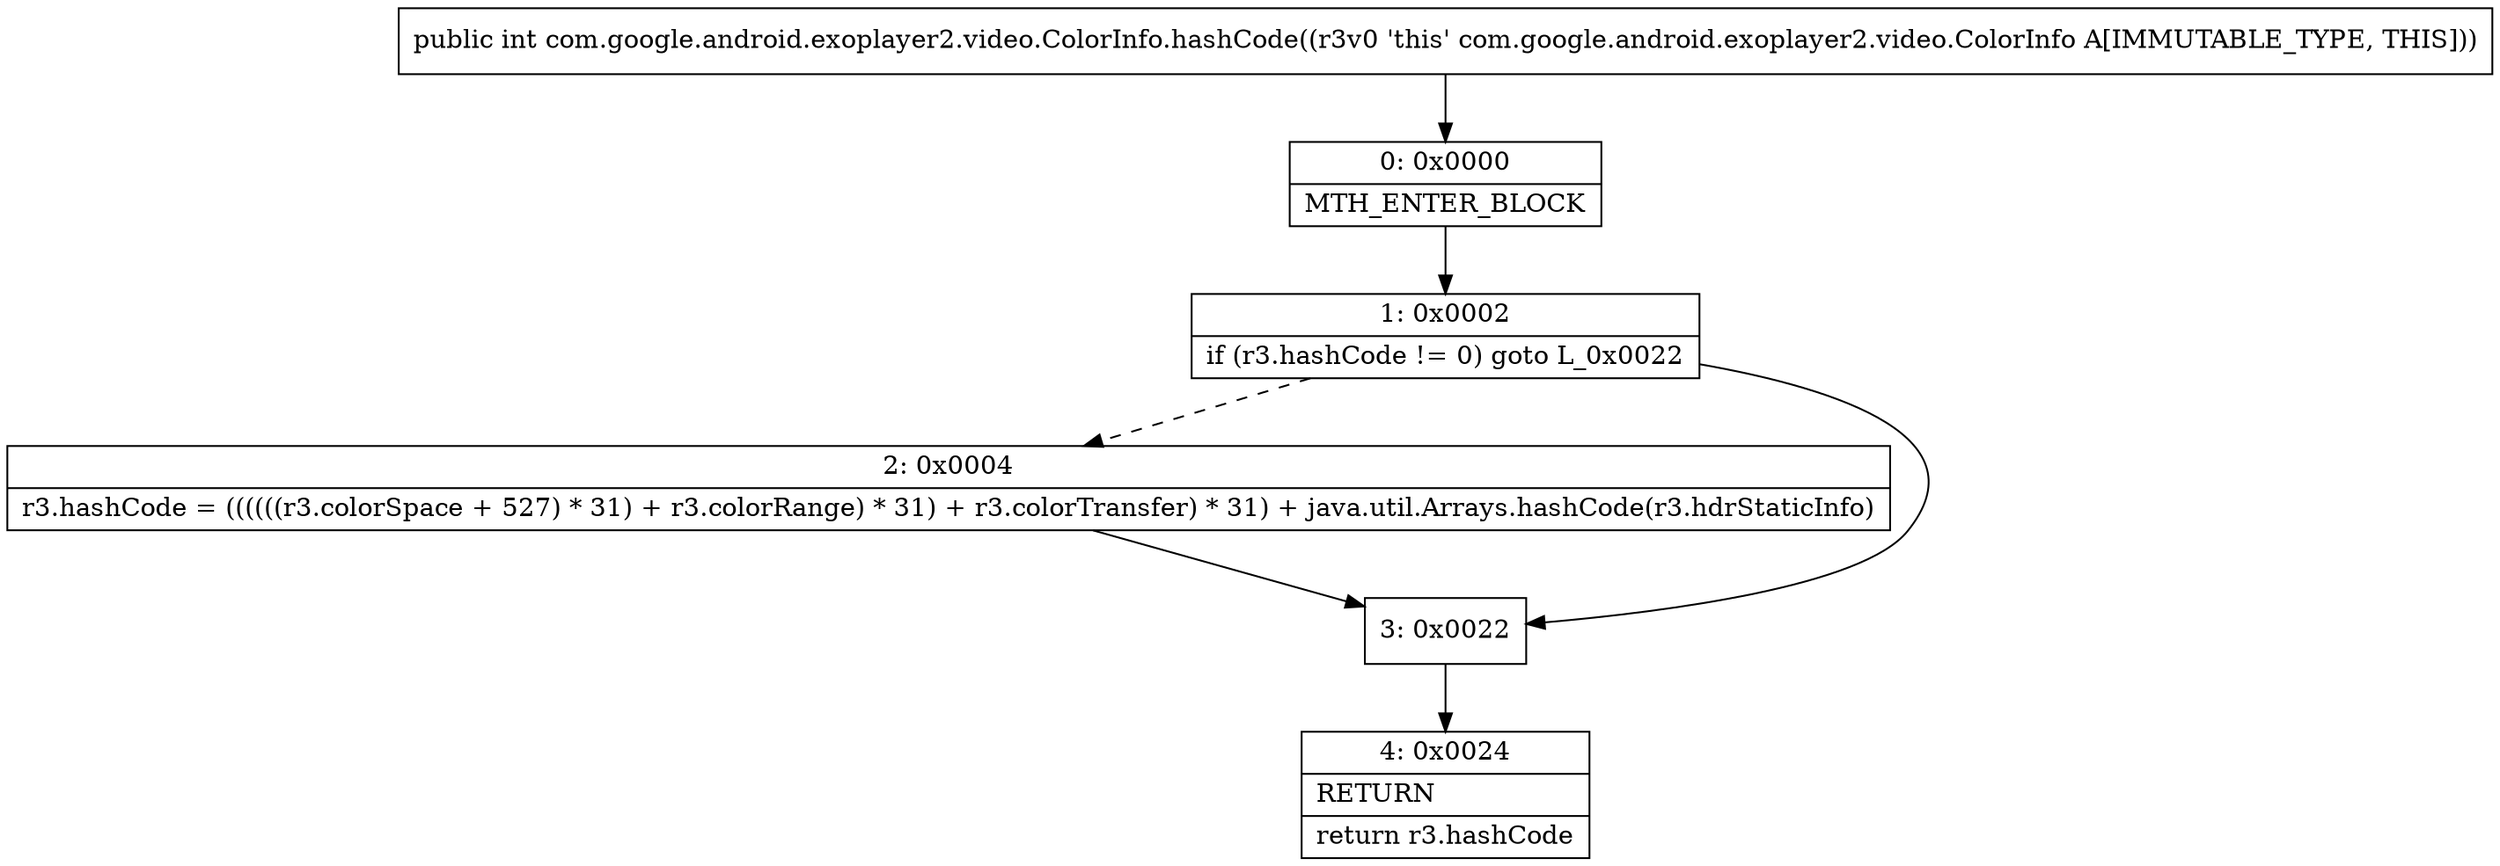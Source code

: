 digraph "CFG forcom.google.android.exoplayer2.video.ColorInfo.hashCode()I" {
Node_0 [shape=record,label="{0\:\ 0x0000|MTH_ENTER_BLOCK\l}"];
Node_1 [shape=record,label="{1\:\ 0x0002|if (r3.hashCode != 0) goto L_0x0022\l}"];
Node_2 [shape=record,label="{2\:\ 0x0004|r3.hashCode = ((((((r3.colorSpace + 527) * 31) + r3.colorRange) * 31) + r3.colorTransfer) * 31) + java.util.Arrays.hashCode(r3.hdrStaticInfo)\l}"];
Node_3 [shape=record,label="{3\:\ 0x0022}"];
Node_4 [shape=record,label="{4\:\ 0x0024|RETURN\l|return r3.hashCode\l}"];
MethodNode[shape=record,label="{public int com.google.android.exoplayer2.video.ColorInfo.hashCode((r3v0 'this' com.google.android.exoplayer2.video.ColorInfo A[IMMUTABLE_TYPE, THIS])) }"];
MethodNode -> Node_0;
Node_0 -> Node_1;
Node_1 -> Node_2[style=dashed];
Node_1 -> Node_3;
Node_2 -> Node_3;
Node_3 -> Node_4;
}

